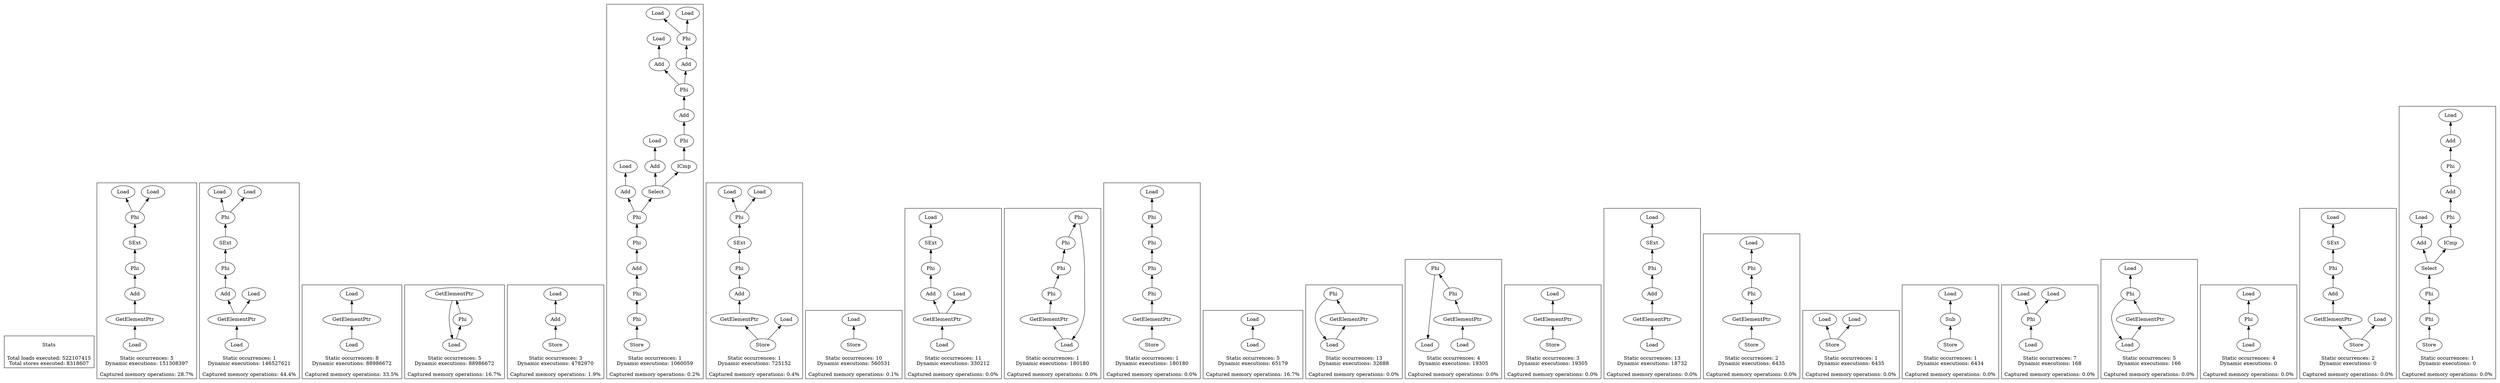 strict digraph {
rankdir=BT
subgraph {
Stats [shape=plaintext]
cluster=true
label="Total loads executed: 522107415\nTotal stores executed: 8318607"
}
subgraph {
"0_401" [label="Add"]
"0_400" [label="Phi"]
"0_401" -> "0_400"
"0_402" [label="GetElementPtr"]
"0_402" -> "0_401"
{
rank=min
comment=<Ids: 403, 405, 419, 421, 464>
"0_403" [label="Load"]
}
"0_403" -> "0_402"
"0_366" [label="Phi"]
"0_360" [label="Load"]
"0_366" -> "0_360"
"0_523" [label="Load"]
"0_366" -> "0_523"
"0_370" [label="SExt"]
"0_400" -> "0_370"
"0_370" -> "0_366"
cluster=true
label="Static occurrences: 5\nDynamic executions: 151308397\n\nCaptured memory operations: 28.7%"
}
subgraph {
"1_460" [label="Add"]
"1_457" [label="Phi"]
"1_460" -> "1_457"
"1_461" [label="GetElementPtr"]
"1_461" -> "1_460"
"1_455" [label="Load"]
"1_461" -> "1_455"
{
rank=min
comment=<Ids: 462>
"1_462" [label="Load"]
}
"1_462" -> "1_461"
"1_366" [label="Phi"]
"1_360" [label="Load"]
"1_366" -> "1_360"
"1_523" [label="Load"]
"1_366" -> "1_523"
"1_370" [label="SExt"]
"1_457" -> "1_370"
"1_370" -> "1_366"
cluster=true
label="Static occurrences: 1\nDynamic executions: 146527621\n\nCaptured memory operations: 44.4%"
}
subgraph {
"2_131" [label="GetElementPtr"]
"2_130" [label="Load"]
"2_131" -> "2_130"
{
rank=min
comment=<Ids: 132, 207, 238, 268, 455, 810, 874, 1035>
"2_132" [label="Load"]
}
"2_132" -> "2_131"
cluster=true
label="Static occurrences: 8\nDynamic executions: 88986672\n\nCaptured memory operations: 33.5%"
}
subgraph {
"3_148" [label="GetElementPtr"]
{
rank=min
comment=<Ids: 130, 453, 808, 872, 1033>
"3_130" [label="Load"]
}
"3_148" -> "3_130"
"3_129" [label="Phi"]
"3_130" -> "3_129"
"3_129" -> "3_148"
cluster=true
label="Static occurrences: 5\nDynamic executions: 88986672\n\nCaptured memory operations: 16.7%"
}
subgraph {
"4_32" [label="Add"]
"4_25" [label="Load"]
"4_32" -> "4_25"
{
rank=min
comment=<Ids: 33, 559, 578>
"4_33" [label="Store"]
}
"4_33" -> "4_32"
cluster=true
label="Static occurrences: 3\nDynamic executions: 4782970\n\nCaptured memory operations: 1.9%"
}
subgraph {
"5_483" [label="Add"]
"5_482" [label="Load"]
"5_483" -> "5_482"
"5_514" [label="Add"]
"5_513" [label="Load"]
"5_514" -> "5_513"
"5_485" [label="Add"]
"5_484" [label="Load"]
"5_485" -> "5_484"
"5_528" [label="Add"]
"5_526" [label="Phi"]
"5_528" -> "5_526"
"5_516" [label="Add"]
"5_366" [label="Phi"]
"5_516" -> "5_366"
"5_522" [label="Add"]
"5_518" [label="Phi"]
"5_522" -> "5_518"
"5_373" [label="ICmp"]
"5_369" [label="Phi"]
"5_373" -> "5_369"
"5_518" -> "5_516"
"5_359" [label="Phi"]
"5_359" -> "5_528"
"5_519" [label="Phi"]
"5_519" -> "5_485"
"5_369" -> "5_522"
"5_518" -> "5_483"
"5_360" [label="Load"]
"5_366" -> "5_360"
"5_523" [label="Load"]
"5_366" -> "5_523"
"5_368" [label="Phi"]
"5_368" -> "5_359"
"5_526" -> "5_519"
"5_515" [label="Select"]
"5_519" -> "5_515"
"5_515" -> "5_514"
"5_515" -> "5_373"
{
rank=min
comment=<Ids: 394>
"5_394" [label="Store"]
}
"5_394" -> "5_368"
cluster=true
label="Static occurrences: 1\nDynamic executions: 1060059\n\nCaptured memory operations: 0.2%"
}
subgraph {
"6_401" [label="Add"]
"6_400" [label="Phi"]
"6_401" -> "6_400"
"6_402" [label="GetElementPtr"]
"6_402" -> "6_401"
"6_366" [label="Phi"]
"6_360" [label="Load"]
"6_366" -> "6_360"
"6_523" [label="Load"]
"6_366" -> "6_523"
"6_370" [label="SExt"]
"6_400" -> "6_370"
"6_370" -> "6_366"
{
rank=min
comment=<Ids: 408>
"6_408" [label="Store"]
}
"6_408" -> "6_402"
"6_405" [label="Load"]
"6_408" -> "6_405"
cluster=true
label="Static occurrences: 1\nDynamic executions: 725152\n\nCaptured memory operations: 0.4%"
}
subgraph {
{
rank=min
comment=<Ids: 340, 388, 474, 667, 673, 726, 793, 952, 982, 988>
"7_340" [label="Store"]
}
"7_327" [label="Load"]
"7_340" -> "7_327"
cluster=true
label="Static occurrences: 10\nDynamic executions: 560531\n\nCaptured memory operations: 0.1%"
}
subgraph {
"8_137" [label="Add"]
"8_134" [label="Phi"]
"8_137" -> "8_134"
"8_138" [label="GetElementPtr"]
"8_138" -> "8_137"
"8_132" [label="Load"]
"8_138" -> "8_132"
{
rank=min
comment=<Ids: 139, 309, 501, 817, 819, 881, 883, 925, 1008, 1042, 1044>
"8_139" [label="Load"]
}
"8_139" -> "8_138"
"8_127" [label="SExt"]
"8_134" -> "8_127"
"8_126" [label="Load"]
"8_127" -> "8_126"
cluster=true
label="Static occurrences: 11\nDynamic executions: 330212\n\nCaptured memory operations: 0.0%"
}
subgraph {
"9_430" [label="GetElementPtr"]
"9_367" [label="Phi"]
"9_430" -> "9_367"
{
rank=min
comment=<Ids: 448>
"9_448" [label="Load"]
}
"9_448" -> "9_430"
"9_520" [label="Phi"]
"9_520" -> "9_448"
"9_358" [label="Phi"]
"9_367" -> "9_358"
"9_527" [label="Phi"]
"9_527" -> "9_520"
"9_358" -> "9_527"
cluster=true
label="Static occurrences: 1\nDynamic executions: 180180\n\nCaptured memory operations: 0.0%"
}
subgraph {
"10_430" [label="GetElementPtr"]
"10_367" [label="Phi"]
"10_430" -> "10_367"
"10_520" [label="Phi"]
"10_448" [label="Load"]
"10_520" -> "10_448"
"10_358" [label="Phi"]
"10_367" -> "10_358"
"10_527" [label="Phi"]
"10_527" -> "10_520"
"10_358" -> "10_527"
{
rank=min
comment=<Ids: 431>
"10_431" [label="Store"]
}
"10_431" -> "10_430"
cluster=true
label="Static occurrences: 1\nDynamic executions: 180180\n\nCaptured memory operations: 0.0%"
}
subgraph {
{
rank=min
comment=<Ids: 150, 473, 828, 892, 1053>
"11_150" [label="Load"]
}
"11_130" [label="Load"]
"11_150" -> "11_130"
cluster=true
label="Static occurrences: 5\nDynamic executions: 65179\n\nCaptured memory operations: 16.7%"
}
subgraph {
"12_221" [label="GetElementPtr"]
"12_197" [label="Phi"]
"12_221" -> "12_197"
{
rank=min
comment=<Ids: 222, 231, 255, 287, 802, 854, 858, 918, 936, 939, 1001, 1019, 1022>
"12_222" [label="Load"]
}
"12_222" -> "12_221"
"12_197" -> "12_222"
cluster=true
label="Static occurrences: 13\nDynamic executions: 32688\n\nCaptured memory operations: 0.0%"
}
subgraph {
"13_610" [label="GetElementPtr"]
"13_562" [label="Phi"]
"13_610" -> "13_562"
{
rank=min
comment=<Ids: 632, 636, 643, 775>
"13_632" [label="Load"]
}
"13_632" -> "13_610"
"13_678" [label="Phi"]
{
rank=min
comment=<Ids: 632, 636, 643, 775>
"13_643" [label="Load"]
}
"13_678" -> "13_643"
"13_562" -> "13_678"
cluster=true
label="Static occurrences: 4\nDynamic executions: 19305\n\nCaptured memory operations: 0.0%"
}
subgraph {
"14_633" [label="GetElementPtr"]
"14_632" [label="Load"]
"14_633" -> "14_632"
{
rank=min
comment=<Ids: 634, 638, 642>
"14_634" [label="Store"]
}
"14_634" -> "14_633"
cluster=true
label="Static occurrences: 3\nDynamic executions: 19305\n\nCaptured memory operations: 0.0%"
}
subgraph {
"15_50" [label="Add"]
"15_49" [label="Phi"]
"15_50" -> "15_49"
"15_51" [label="GetElementPtr"]
"15_51" -> "15_50"
{
rank=min
comment=<Ids: 52, 54, 71, 73, 141, 311, 503, 740, 742, 755, 757, 927, 1010>
"15_52" [label="Load"]
}
"15_52" -> "15_51"
"15_47" [label="SExt"]
"15_49" -> "15_47"
"15_44" [label="Load"]
"15_47" -> "15_44"
cluster=true
label="Static occurrences: 13\nDynamic executions: 18732\n\nCaptured memory operations: 0.0%"
}
subgraph {
"16_610" [label="GetElementPtr"]
"16_562" [label="Phi"]
"16_610" -> "16_562"
"16_678" [label="Phi"]
"16_643" [label="Load"]
"16_678" -> "16_643"
"16_562" -> "16_678"
{
rank=min
comment=<Ids: 611, 767>
"16_611" [label="Store"]
}
"16_611" -> "16_610"
cluster=true
label="Static occurrences: 2\nDynamic executions: 6435\n\nCaptured memory operations: 0.0%"
}
subgraph {
{
rank=min
comment=<Ids: 640>
"17_640" [label="Store"]
}
"17_636" [label="Load"]
"17_640" -> "17_636"
"17_639" [label="Load"]
"17_640" -> "17_639"
cluster=true
label="Static occurrences: 1\nDynamic executions: 6435\n\nCaptured memory operations: 0.0%"
}
subgraph {
{
rank=min
comment=<Ids: 538>
"18_538" [label="Store"]
}
"18_537" [label="Sub"]
"18_538" -> "18_537"
"18_536" [label="Load"]
"18_537" -> "18_536"
cluster=true
label="Static occurrences: 1\nDynamic executions: 6434\n\nCaptured memory operations: 0.0%"
}
subgraph {
{
rank=min
comment=<Ids: 259, 302, 494, 869, 895, 1030, 1056>
"19_259" [label="Load"]
}
"19_258" [label="Phi"]
"19_259" -> "19_258"
"19_283" [label="Load"]
"19_258" -> "19_283"
"19_255" [label="Load"]
"19_258" -> "19_255"
cluster=true
label="Static occurrences: 7\nDynamic executions: 168\n\nCaptured memory operations: 0.0%"
}
subgraph {
"20_282" [label="GetElementPtr"]
"20_258" [label="Phi"]
"20_282" -> "20_258"
{
rank=min
comment=<Ids: 283, 298, 490, 866, 1027>
"20_283" [label="Load"]
}
"20_283" -> "20_282"
"20_258" -> "20_283"
"20_255" [label="Load"]
"20_258" -> "20_255"
cluster=true
label="Static occurrences: 5\nDynamic executions: 166\n\nCaptured memory operations: 0.0%"
}
subgraph {
{
rank=min
comment=<Ids: 198, 251, 805, 831>
"21_198" [label="Load"]
}
"21_197" [label="Phi"]
"21_198" -> "21_197"
"21_222" [label="Load"]
"21_197" -> "21_222"
cluster=true
label="Static occurrences: 4\nDynamic executions: 0\n\nCaptured memory operations: 0.0%"
}
subgraph {
"22_50" [label="Add"]
"22_49" [label="Phi"]
"22_50" -> "22_49"
"22_51" [label="GetElementPtr"]
"22_51" -> "22_50"
"22_47" [label="SExt"]
"22_49" -> "22_47"
"22_44" [label="Load"]
"22_47" -> "22_44"
{
rank=min
comment=<Ids: 57, 745>
"22_57" [label="Store"]
}
"22_57" -> "22_51"
"22_54" [label="Load"]
"22_57" -> "22_54"
cluster=true
label="Static occurrences: 2\nDynamic executions: 0\n\nCaptured memory operations: 0.0%"
}
subgraph {
"23_697" [label="Add"]
"23_691" [label="Load"]
"23_697" -> "23_691"
"23_696" [label="Add"]
"23_688" [label="Load"]
"23_696" -> "23_688"
"23_783" [label="Add"]
"23_779" [label="Phi"]
"23_783" -> "23_779"
"23_713" [label="ICmp"]
"23_711" [label="Phi"]
"23_713" -> "23_711"
"23_779" -> "23_697"
"23_711" -> "23_783"
"23_710" [label="Phi"]
"23_780" [label="Phi"]
"23_710" -> "23_780"
"23_777" [label="Select"]
"23_780" -> "23_777"
"23_777" -> "23_696"
"23_777" -> "23_713"
{
rank=min
comment=<Ids: 732>
"23_732" [label="Store"]
}
"23_732" -> "23_710"
cluster=true
label="Static occurrences: 1\nDynamic executions: 0\n\nCaptured memory operations: 0.0%"
}
}
